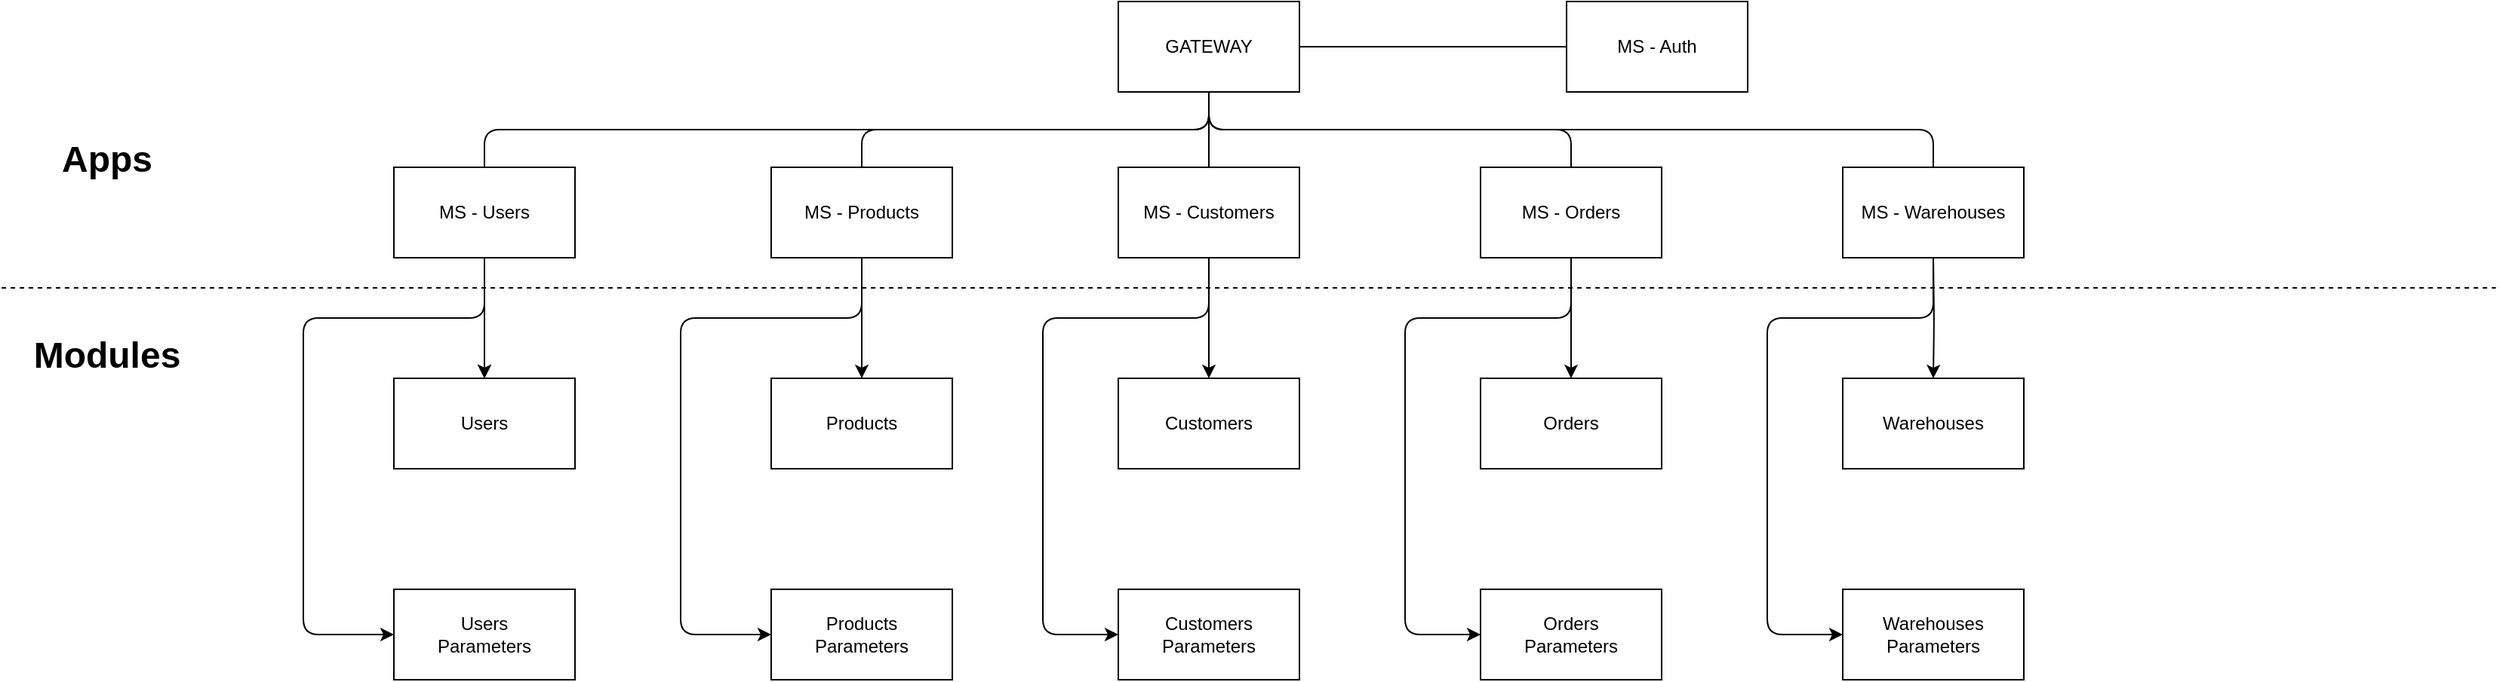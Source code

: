 <mxfile>
    <diagram id="fkkBf_ocrXF0fa5nCRm7" name="Page-1">
        <mxGraphModel dx="1961" dy="658" grid="1" gridSize="10" guides="1" tooltips="1" connect="1" arrows="1" fold="1" page="1" pageScale="1" pageWidth="827" pageHeight="1169" math="0" shadow="0">
            <root>
                <mxCell id="0"/>
                <mxCell id="1" parent="0"/>
                <mxCell id="17" value="" style="edgeStyle=none;html=1;" edge="1" parent="1" source="2" target="16">
                    <mxGeometry relative="1" as="geometry"/>
                </mxCell>
                <mxCell id="21" value="" style="edgeStyle=none;html=1;" edge="1" parent="1" source="2" target="16">
                    <mxGeometry relative="1" as="geometry"/>
                </mxCell>
                <mxCell id="24" value="" style="edgeStyle=orthogonalEdgeStyle;html=1;" edge="1" parent="1" source="2" target="23">
                    <mxGeometry relative="1" as="geometry">
                        <Array as="points">
                            <mxPoint x="40" y="350"/>
                            <mxPoint x="-80" y="350"/>
                            <mxPoint x="-80" y="560"/>
                        </Array>
                    </mxGeometry>
                </mxCell>
                <mxCell id="2" value="MS - Users" style="rounded=0;whiteSpace=wrap;html=1;" vertex="1" parent="1">
                    <mxGeometry x="-20" y="250" width="120" height="60" as="geometry"/>
                </mxCell>
                <mxCell id="26" value="" style="edgeStyle=orthogonalEdgeStyle;html=1;" edge="1" parent="1" source="3" target="25">
                    <mxGeometry relative="1" as="geometry"/>
                </mxCell>
                <mxCell id="3" value="MS - Products" style="rounded=0;whiteSpace=wrap;html=1;" vertex="1" parent="1">
                    <mxGeometry x="230" y="250" width="120" height="60" as="geometry"/>
                </mxCell>
                <mxCell id="32" style="edgeStyle=orthogonalEdgeStyle;html=1;entryX=0.5;entryY=0;entryDx=0;entryDy=0;" edge="1" parent="1" source="4" target="30">
                    <mxGeometry relative="1" as="geometry"/>
                </mxCell>
                <mxCell id="33" style="edgeStyle=orthogonalEdgeStyle;html=1;entryX=0;entryY=0.5;entryDx=0;entryDy=0;" edge="1" parent="1" source="4" target="31">
                    <mxGeometry relative="1" as="geometry">
                        <Array as="points">
                            <mxPoint x="520" y="350"/>
                            <mxPoint x="410" y="350"/>
                            <mxPoint x="410" y="560"/>
                        </Array>
                    </mxGeometry>
                </mxCell>
                <mxCell id="4" value="MS - Customers" style="rounded=0;whiteSpace=wrap;html=1;" vertex="1" parent="1">
                    <mxGeometry x="460" y="250" width="120" height="60" as="geometry"/>
                </mxCell>
                <mxCell id="37" style="edgeStyle=orthogonalEdgeStyle;html=1;exitX=0.5;exitY=1;exitDx=0;exitDy=0;entryX=0.5;entryY=0;entryDx=0;entryDy=0;" edge="1" parent="1" source="5" target="35">
                    <mxGeometry relative="1" as="geometry"/>
                </mxCell>
                <mxCell id="5" value="MS - Orders" style="rounded=0;whiteSpace=wrap;html=1;" vertex="1" parent="1">
                    <mxGeometry x="700" y="250" width="120" height="60" as="geometry"/>
                </mxCell>
                <mxCell id="6" value="MS - Warehouses" style="rounded=0;whiteSpace=wrap;html=1;" vertex="1" parent="1">
                    <mxGeometry x="940" y="250" width="120" height="60" as="geometry"/>
                </mxCell>
                <mxCell id="7" value="MS - Auth" style="rounded=0;whiteSpace=wrap;html=1;" vertex="1" parent="1">
                    <mxGeometry x="757" y="140" width="120" height="60" as="geometry"/>
                </mxCell>
                <mxCell id="8" style="edgeStyle=orthogonalEdgeStyle;html=1;exitX=0.5;exitY=1;exitDx=0;exitDy=0;entryX=0.5;entryY=0;entryDx=0;entryDy=0;endArrow=none;endFill=0;" edge="1" parent="1" source="14" target="2">
                    <mxGeometry relative="1" as="geometry"/>
                </mxCell>
                <mxCell id="9" style="edgeStyle=orthogonalEdgeStyle;html=1;exitX=0.5;exitY=1;exitDx=0;exitDy=0;entryX=0.5;entryY=0;entryDx=0;entryDy=0;endArrow=none;endFill=0;" edge="1" parent="1" source="14" target="3">
                    <mxGeometry relative="1" as="geometry"/>
                </mxCell>
                <mxCell id="10" style="edgeStyle=orthogonalEdgeStyle;html=1;exitX=0.5;exitY=1;exitDx=0;exitDy=0;entryX=0.5;entryY=0;entryDx=0;entryDy=0;endArrow=none;endFill=0;" edge="1" parent="1" source="14" target="4">
                    <mxGeometry relative="1" as="geometry"/>
                </mxCell>
                <mxCell id="11" style="edgeStyle=orthogonalEdgeStyle;html=1;exitX=0.5;exitY=1;exitDx=0;exitDy=0;entryX=0.5;entryY=0;entryDx=0;entryDy=0;endArrow=none;endFill=0;" edge="1" parent="1" source="14" target="5">
                    <mxGeometry relative="1" as="geometry"/>
                </mxCell>
                <mxCell id="12" style="edgeStyle=orthogonalEdgeStyle;html=1;exitX=0.5;exitY=1;exitDx=0;exitDy=0;endArrow=none;endFill=0;" edge="1" parent="1" source="14" target="6">
                    <mxGeometry relative="1" as="geometry"/>
                </mxCell>
                <mxCell id="13" style="edgeStyle=orthogonalEdgeStyle;html=1;exitX=1;exitY=0.5;exitDx=0;exitDy=0;entryX=0;entryY=0.5;entryDx=0;entryDy=0;endArrow=none;endFill=0;" edge="1" parent="1" source="14" target="7">
                    <mxGeometry relative="1" as="geometry"/>
                </mxCell>
                <mxCell id="14" value="GATEWAY" style="rounded=0;whiteSpace=wrap;html=1;" vertex="1" parent="1">
                    <mxGeometry x="460" y="140" width="120" height="60" as="geometry"/>
                </mxCell>
                <mxCell id="16" value="Users" style="rounded=0;whiteSpace=wrap;html=1;" vertex="1" parent="1">
                    <mxGeometry x="-20" y="390" width="120" height="60" as="geometry"/>
                </mxCell>
                <mxCell id="18" value="" style="endArrow=none;dashed=1;html=1;" edge="1" parent="1">
                    <mxGeometry width="50" height="50" relative="1" as="geometry">
                        <mxPoint x="-280" y="330" as="sourcePoint"/>
                        <mxPoint x="1372.778" y="330" as="targetPoint"/>
                    </mxGeometry>
                </mxCell>
                <mxCell id="19" value="&lt;h1&gt;Apps&lt;/h1&gt;" style="text;html=1;strokeColor=none;fillColor=none;align=center;verticalAlign=middle;whiteSpace=wrap;rounded=0;" vertex="1" parent="1">
                    <mxGeometry x="-240" y="230" width="60" height="30" as="geometry"/>
                </mxCell>
                <mxCell id="20" value="&lt;h1&gt;Modules&lt;/h1&gt;" style="text;html=1;strokeColor=none;fillColor=none;align=center;verticalAlign=middle;whiteSpace=wrap;rounded=0;" vertex="1" parent="1">
                    <mxGeometry x="-240" y="360" width="60" height="30" as="geometry"/>
                </mxCell>
                <mxCell id="23" value="Users&lt;br&gt;Parameters" style="rounded=0;whiteSpace=wrap;html=1;" vertex="1" parent="1">
                    <mxGeometry x="-20" y="530" width="120" height="60" as="geometry"/>
                </mxCell>
                <mxCell id="28" value="" style="edgeStyle=orthogonalEdgeStyle;html=1;exitX=0.5;exitY=1;exitDx=0;exitDy=0;entryX=0;entryY=0.5;entryDx=0;entryDy=0;" edge="1" parent="1" source="3" target="27">
                    <mxGeometry relative="1" as="geometry">
                        <Array as="points">
                            <mxPoint x="290" y="350"/>
                            <mxPoint x="170" y="350"/>
                            <mxPoint x="170" y="560"/>
                        </Array>
                    </mxGeometry>
                </mxCell>
                <mxCell id="25" value="Products" style="rounded=0;whiteSpace=wrap;html=1;" vertex="1" parent="1">
                    <mxGeometry x="230" y="390" width="120" height="60" as="geometry"/>
                </mxCell>
                <mxCell id="27" value="Products&lt;br&gt;Parameters" style="rounded=0;whiteSpace=wrap;html=1;" vertex="1" parent="1">
                    <mxGeometry x="230" y="530" width="120" height="60" as="geometry"/>
                </mxCell>
                <mxCell id="30" value="Customers" style="rounded=0;whiteSpace=wrap;html=1;" vertex="1" parent="1">
                    <mxGeometry x="460" y="390" width="120" height="60" as="geometry"/>
                </mxCell>
                <mxCell id="31" value="Customers&lt;br&gt;Parameters" style="rounded=0;whiteSpace=wrap;html=1;" vertex="1" parent="1">
                    <mxGeometry x="460" y="530" width="120" height="60" as="geometry"/>
                </mxCell>
                <mxCell id="34" style="edgeStyle=orthogonalEdgeStyle;html=1;entryX=0;entryY=0.5;entryDx=0;entryDy=0;" edge="1" parent="1" target="36">
                    <mxGeometry relative="1" as="geometry">
                        <mxPoint x="760" y="310" as="sourcePoint"/>
                        <Array as="points">
                            <mxPoint x="760" y="350"/>
                            <mxPoint x="650" y="350"/>
                            <mxPoint x="650" y="560"/>
                        </Array>
                    </mxGeometry>
                </mxCell>
                <mxCell id="35" value="Orders" style="rounded=0;whiteSpace=wrap;html=1;" vertex="1" parent="1">
                    <mxGeometry x="700" y="390" width="120" height="60" as="geometry"/>
                </mxCell>
                <mxCell id="36" value="Orders&lt;br&gt;Parameters" style="rounded=0;whiteSpace=wrap;html=1;" vertex="1" parent="1">
                    <mxGeometry x="700" y="530" width="120" height="60" as="geometry"/>
                </mxCell>
                <mxCell id="38" style="edgeStyle=orthogonalEdgeStyle;html=1;exitX=0.5;exitY=1;exitDx=0;exitDy=0;entryX=0.5;entryY=0;entryDx=0;entryDy=0;" edge="1" parent="1" target="40">
                    <mxGeometry relative="1" as="geometry">
                        <mxPoint x="1000" y="310" as="sourcePoint"/>
                    </mxGeometry>
                </mxCell>
                <mxCell id="39" style="edgeStyle=orthogonalEdgeStyle;html=1;entryX=0;entryY=0.5;entryDx=0;entryDy=0;" edge="1" parent="1" target="41">
                    <mxGeometry relative="1" as="geometry">
                        <mxPoint x="1000" y="310" as="sourcePoint"/>
                        <Array as="points">
                            <mxPoint x="1000" y="350"/>
                            <mxPoint x="890" y="350"/>
                            <mxPoint x="890" y="560"/>
                        </Array>
                    </mxGeometry>
                </mxCell>
                <mxCell id="40" value="Warehouses" style="rounded=0;whiteSpace=wrap;html=1;" vertex="1" parent="1">
                    <mxGeometry x="940" y="390" width="120" height="60" as="geometry"/>
                </mxCell>
                <mxCell id="41" value="Warehouses&lt;br&gt;Parameters" style="rounded=0;whiteSpace=wrap;html=1;" vertex="1" parent="1">
                    <mxGeometry x="940" y="530" width="120" height="60" as="geometry"/>
                </mxCell>
            </root>
        </mxGraphModel>
    </diagram>
</mxfile>